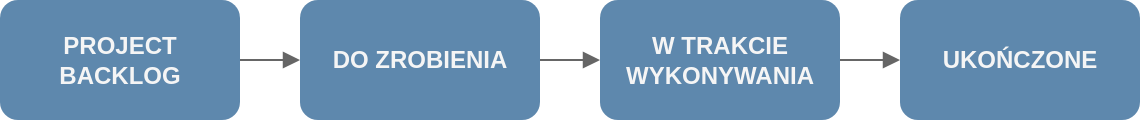 <mxfile version="15.8.5" type="device"><diagram id="EJ608qUtqGQkngK3u9mG" name="Page-1"><mxGraphModel dx="1178" dy="646" grid="1" gridSize="10" guides="1" tooltips="1" connect="1" arrows="1" fold="1" page="1" pageScale="1" pageWidth="827" pageHeight="1169" math="0" shadow="0"><root><mxCell id="0"/><mxCell id="1" parent="0"/><mxCell id="uLIvfATPbA3nCsLiW2hI-1" style="edgeStyle=orthogonalEdgeStyle;rounded=1;orthogonalLoop=1;jettySize=auto;html=1;fontColor=#AEB87B;strokeColor=#666666;endArrow=block;endFill=1;exitX=1;exitY=0.5;exitDx=0;exitDy=0;entryX=0;entryY=0.5;entryDx=0;entryDy=0;" parent="1" source="uLIvfATPbA3nCsLiW2hI-2" target="MH0_PLpmEzdKkeasElFt-1" edge="1"><mxGeometry relative="1" as="geometry"><mxPoint x="410" y="240" as="targetPoint"/><Array as="points"><mxPoint x="260" y="240"/><mxPoint x="260" y="240"/></Array></mxGeometry></mxCell><mxCell id="uLIvfATPbA3nCsLiW2hI-2" value="&lt;b&gt;PROJECT BACKLOG&lt;/b&gt;" style="rounded=1;whiteSpace=wrap;html=1;strokeColor=none;fillColor=#5E88AD;glass=0;fontColor=#F5F5F5;" parent="1" vertex="1"><mxGeometry x="120" y="210" width="120" height="60" as="geometry"/></mxCell><mxCell id="MH0_PLpmEzdKkeasElFt-1" value="&lt;b&gt;DO ZROBIENIA&lt;/b&gt;" style="rounded=1;whiteSpace=wrap;html=1;strokeColor=none;fillColor=#5E88AD;glass=0;fontColor=#F5F5F5;" vertex="1" parent="1"><mxGeometry x="270" y="210" width="120" height="60" as="geometry"/></mxCell><mxCell id="MH0_PLpmEzdKkeasElFt-2" value="&lt;b&gt;W TRAKCIE WYKONYWANIA&lt;/b&gt;" style="rounded=1;whiteSpace=wrap;html=1;strokeColor=none;fillColor=#5E88AD;glass=0;fontColor=#F5F5F5;" vertex="1" parent="1"><mxGeometry x="420" y="210" width="120" height="60" as="geometry"/></mxCell><mxCell id="MH0_PLpmEzdKkeasElFt-3" value="&lt;b&gt;UKOŃCZONE&lt;/b&gt;" style="rounded=1;whiteSpace=wrap;html=1;strokeColor=none;fillColor=#5E88AD;glass=0;fontColor=#F5F5F5;" vertex="1" parent="1"><mxGeometry x="570" y="210" width="120" height="60" as="geometry"/></mxCell><mxCell id="MH0_PLpmEzdKkeasElFt-4" style="edgeStyle=orthogonalEdgeStyle;rounded=1;orthogonalLoop=1;jettySize=auto;html=1;fontColor=#AEB87B;strokeColor=#666666;endArrow=block;endFill=1;exitX=1;exitY=0.5;exitDx=0;exitDy=0;entryX=0;entryY=0.5;entryDx=0;entryDy=0;" edge="1" parent="1" source="MH0_PLpmEzdKkeasElFt-1" target="MH0_PLpmEzdKkeasElFt-2"><mxGeometry relative="1" as="geometry"><mxPoint x="280" y="250" as="targetPoint"/><Array as="points"><mxPoint x="410" y="240"/><mxPoint x="410" y="240"/></Array><mxPoint x="250" y="250" as="sourcePoint"/></mxGeometry></mxCell><mxCell id="MH0_PLpmEzdKkeasElFt-5" style="edgeStyle=orthogonalEdgeStyle;rounded=1;orthogonalLoop=1;jettySize=auto;html=1;fontColor=#AEB87B;strokeColor=#666666;endArrow=block;endFill=1;exitX=1;exitY=0.5;exitDx=0;exitDy=0;entryX=0;entryY=0.5;entryDx=0;entryDy=0;" edge="1" parent="1" source="MH0_PLpmEzdKkeasElFt-2" target="MH0_PLpmEzdKkeasElFt-3"><mxGeometry relative="1" as="geometry"><mxPoint x="430" y="250" as="targetPoint"/><Array as="points"><mxPoint x="560" y="240"/><mxPoint x="560" y="240"/></Array><mxPoint x="400" y="250" as="sourcePoint"/></mxGeometry></mxCell></root></mxGraphModel></diagram></mxfile>
